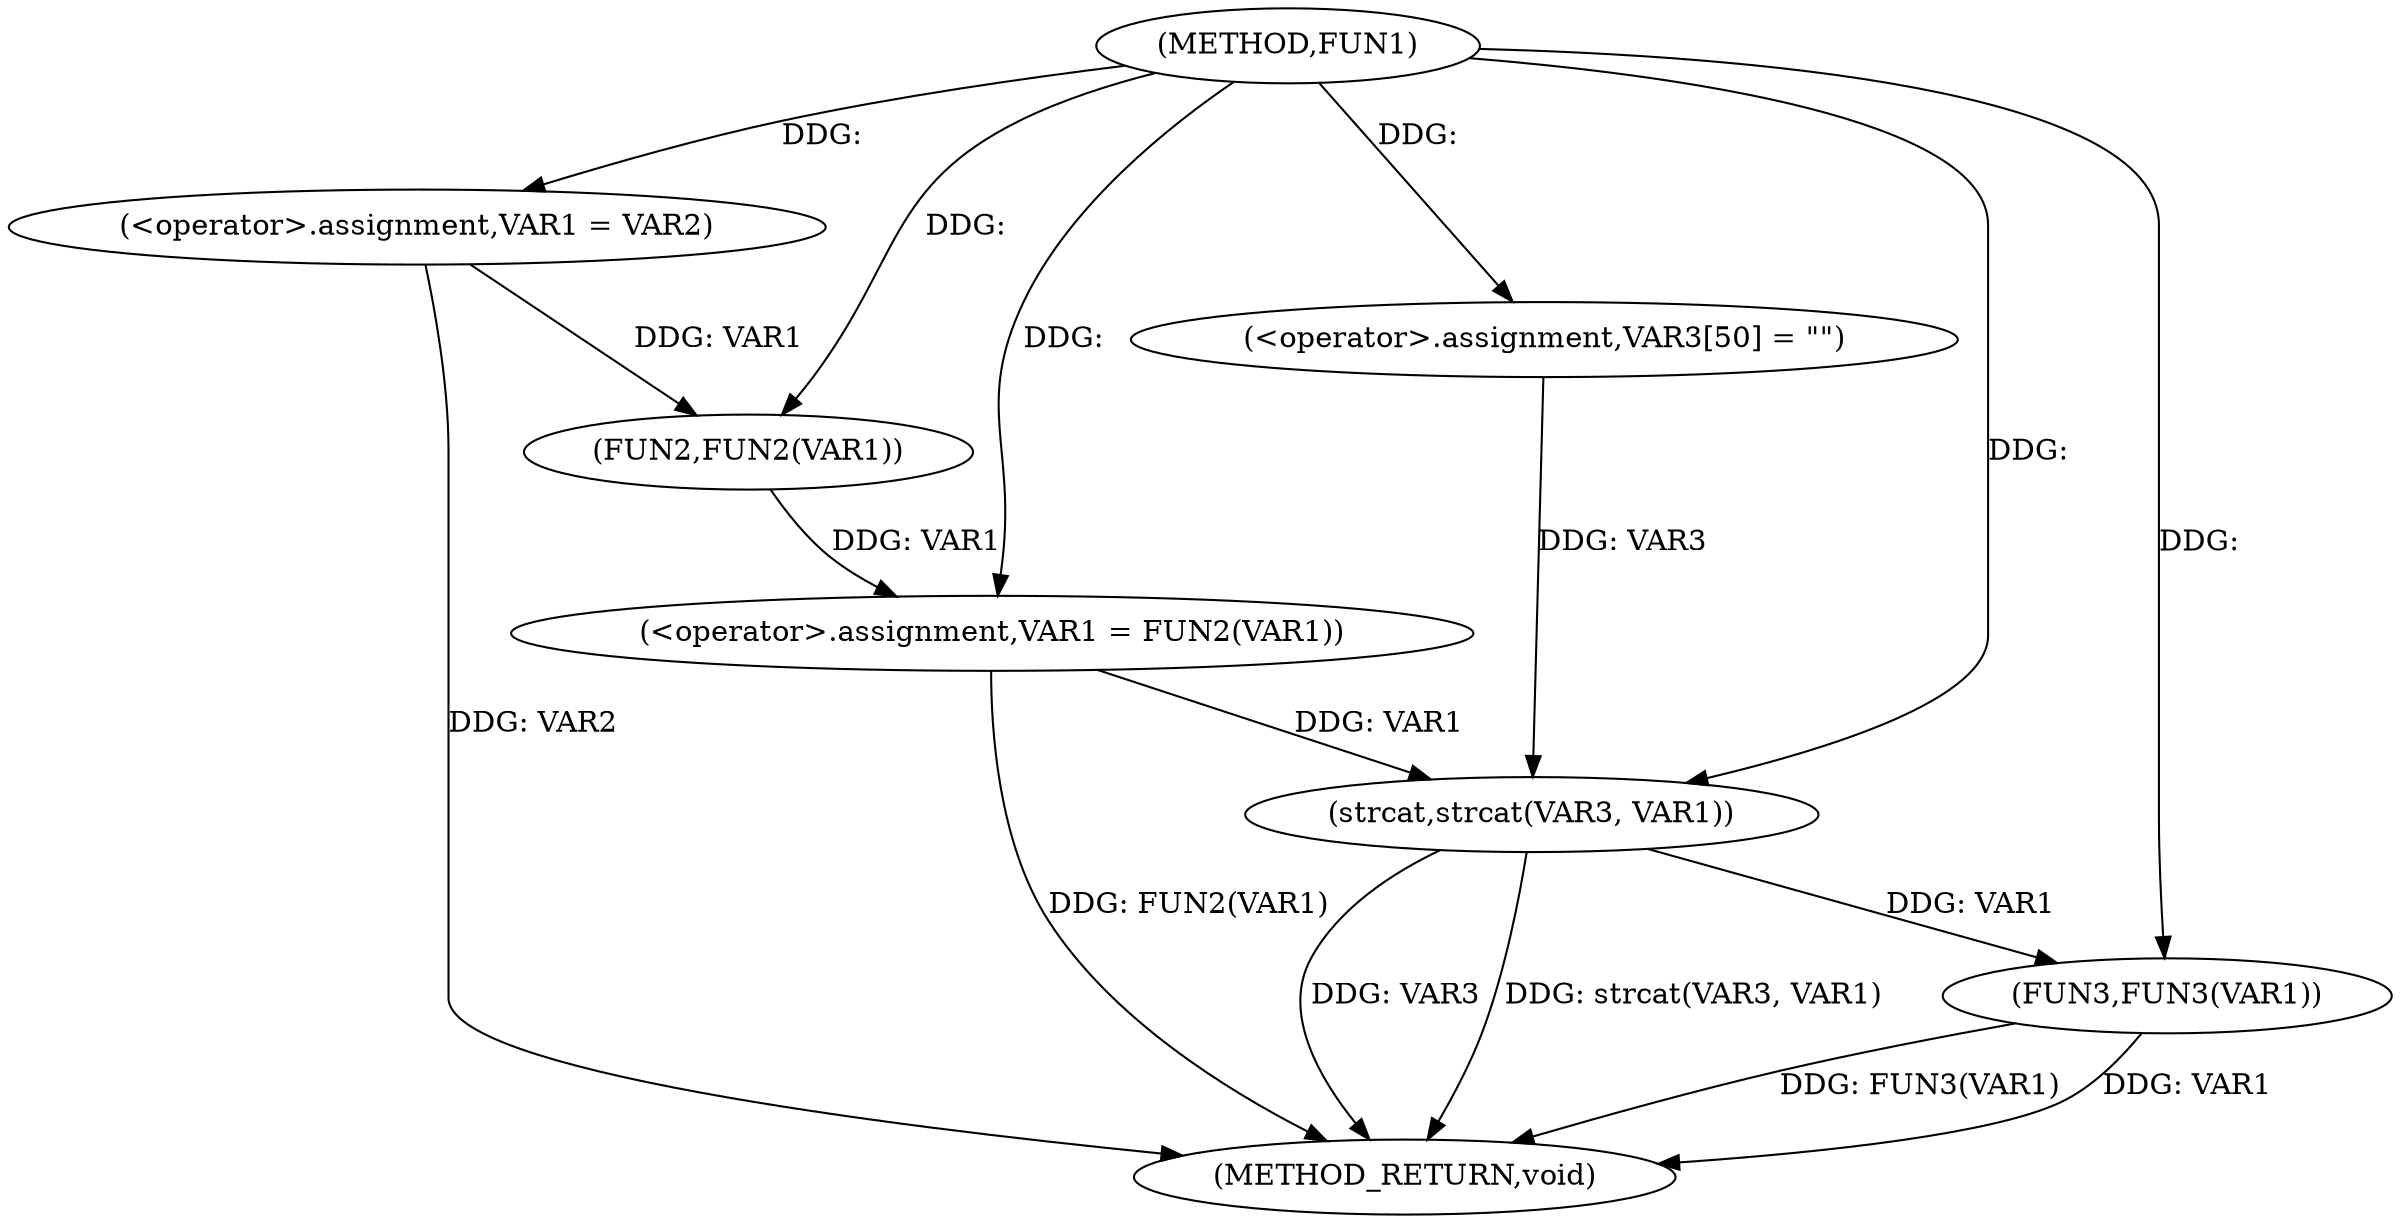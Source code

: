 digraph FUN1 {  
"1000100" [label = "(METHOD,FUN1)" ]
"1000121" [label = "(METHOD_RETURN,void)" ]
"1000104" [label = "(<operator>.assignment,VAR1 = VAR2)" ]
"1000107" [label = "(<operator>.assignment,VAR1 = FUN2(VAR1))" ]
"1000109" [label = "(FUN2,FUN2(VAR1))" ]
"1000113" [label = "(<operator>.assignment,VAR3[50] = \"\")" ]
"1000116" [label = "(strcat,strcat(VAR3, VAR1))" ]
"1000119" [label = "(FUN3,FUN3(VAR1))" ]
  "1000116" -> "1000121"  [ label = "DDG: VAR3"] 
  "1000119" -> "1000121"  [ label = "DDG: FUN3(VAR1)"] 
  "1000116" -> "1000121"  [ label = "DDG: strcat(VAR3, VAR1)"] 
  "1000119" -> "1000121"  [ label = "DDG: VAR1"] 
  "1000104" -> "1000121"  [ label = "DDG: VAR2"] 
  "1000107" -> "1000121"  [ label = "DDG: FUN2(VAR1)"] 
  "1000100" -> "1000104"  [ label = "DDG: "] 
  "1000109" -> "1000107"  [ label = "DDG: VAR1"] 
  "1000100" -> "1000107"  [ label = "DDG: "] 
  "1000104" -> "1000109"  [ label = "DDG: VAR1"] 
  "1000100" -> "1000109"  [ label = "DDG: "] 
  "1000100" -> "1000113"  [ label = "DDG: "] 
  "1000113" -> "1000116"  [ label = "DDG: VAR3"] 
  "1000100" -> "1000116"  [ label = "DDG: "] 
  "1000107" -> "1000116"  [ label = "DDG: VAR1"] 
  "1000116" -> "1000119"  [ label = "DDG: VAR1"] 
  "1000100" -> "1000119"  [ label = "DDG: "] 
}
